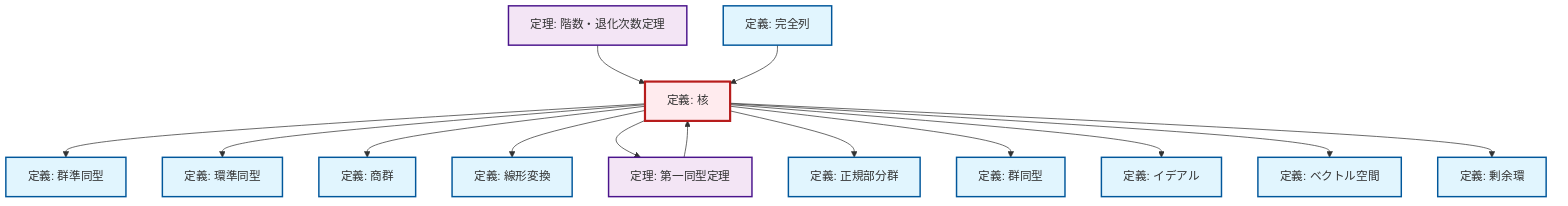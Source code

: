 graph TD
    classDef definition fill:#e1f5fe,stroke:#01579b,stroke-width:2px
    classDef theorem fill:#f3e5f5,stroke:#4a148c,stroke-width:2px
    classDef axiom fill:#fff3e0,stroke:#e65100,stroke-width:2px
    classDef example fill:#e8f5e9,stroke:#1b5e20,stroke-width:2px
    classDef current fill:#ffebee,stroke:#b71c1c,stroke-width:3px
    def-kernel["定義: 核"]:::definition
    def-exact-sequence["定義: 完全列"]:::definition
    def-isomorphism["定義: 群同型"]:::definition
    def-quotient-ring["定義: 剰余環"]:::definition
    def-ideal["定義: イデアル"]:::definition
    thm-first-isomorphism["定理: 第一同型定理"]:::theorem
    thm-rank-nullity["定理: 階数・退化次数定理"]:::theorem
    def-vector-space["定義: ベクトル空間"]:::definition
    def-ring-homomorphism["定義: 環準同型"]:::definition
    def-quotient-group["定義: 商群"]:::definition
    def-linear-transformation["定義: 線形変換"]:::definition
    def-normal-subgroup["定義: 正規部分群"]:::definition
    def-homomorphism["定義: 群準同型"]:::definition
    thm-rank-nullity --> def-kernel
    def-exact-sequence --> def-kernel
    def-kernel --> def-homomorphism
    def-kernel --> def-ring-homomorphism
    def-kernel --> def-quotient-group
    def-kernel --> def-linear-transformation
    def-kernel --> thm-first-isomorphism
    def-kernel --> def-normal-subgroup
    def-kernel --> def-isomorphism
    def-kernel --> def-ideal
    def-kernel --> def-vector-space
    def-kernel --> def-quotient-ring
    thm-first-isomorphism --> def-kernel
    class def-kernel current